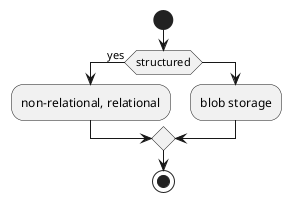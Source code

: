 @startuml "Make decision based on storage"
    start
        ' switch (data shape)
        '     case (unstructured)
        '         :if ();
        '     case (structured)
        '         :decision 3;
        ' endswitch
        if (structured) then (yes)
            :non-relational, relational;
        else
            :blob storage;
        endif
    stop
@enduml

@startuml "Make ..."
    start
        :Make another decision;
    stop
@enduml